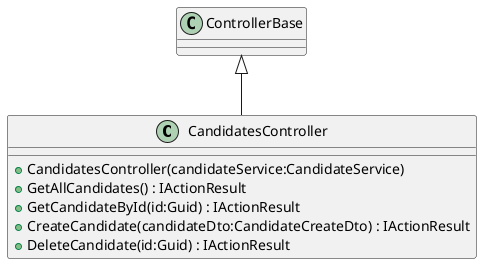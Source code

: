 @startuml
class CandidatesController {
    + CandidatesController(candidateService:CandidateService)
    + GetAllCandidates() : IActionResult
    + GetCandidateById(id:Guid) : IActionResult
    + CreateCandidate(candidateDto:CandidateCreateDto) : IActionResult
    + DeleteCandidate(id:Guid) : IActionResult
}
ControllerBase <|-- CandidatesController
@enduml
